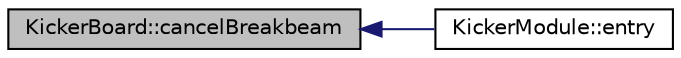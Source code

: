 digraph "KickerBoard::cancelBreakbeam"
{
  edge [fontname="Helvetica",fontsize="10",labelfontname="Helvetica",labelfontsize="10"];
  node [fontname="Helvetica",fontsize="10",shape=record];
  rankdir="LR";
  Node3 [label="KickerBoard::cancelBreakbeam",height=0.2,width=0.4,color="black", fillcolor="grey75", style="filled", fontcolor="black"];
  Node3 -> Node4 [dir="back",color="midnightblue",fontsize="10",style="solid",fontname="Helvetica"];
  Node4 [label="KickerModule::entry",height=0.2,width=0.4,color="black", fillcolor="white", style="filled",URL="$class_kicker_module.html#a6fcd2828adf2f4c00d113f4b316e22eb",tooltip="Called by the RTOS at the desired update rate. "];
}
